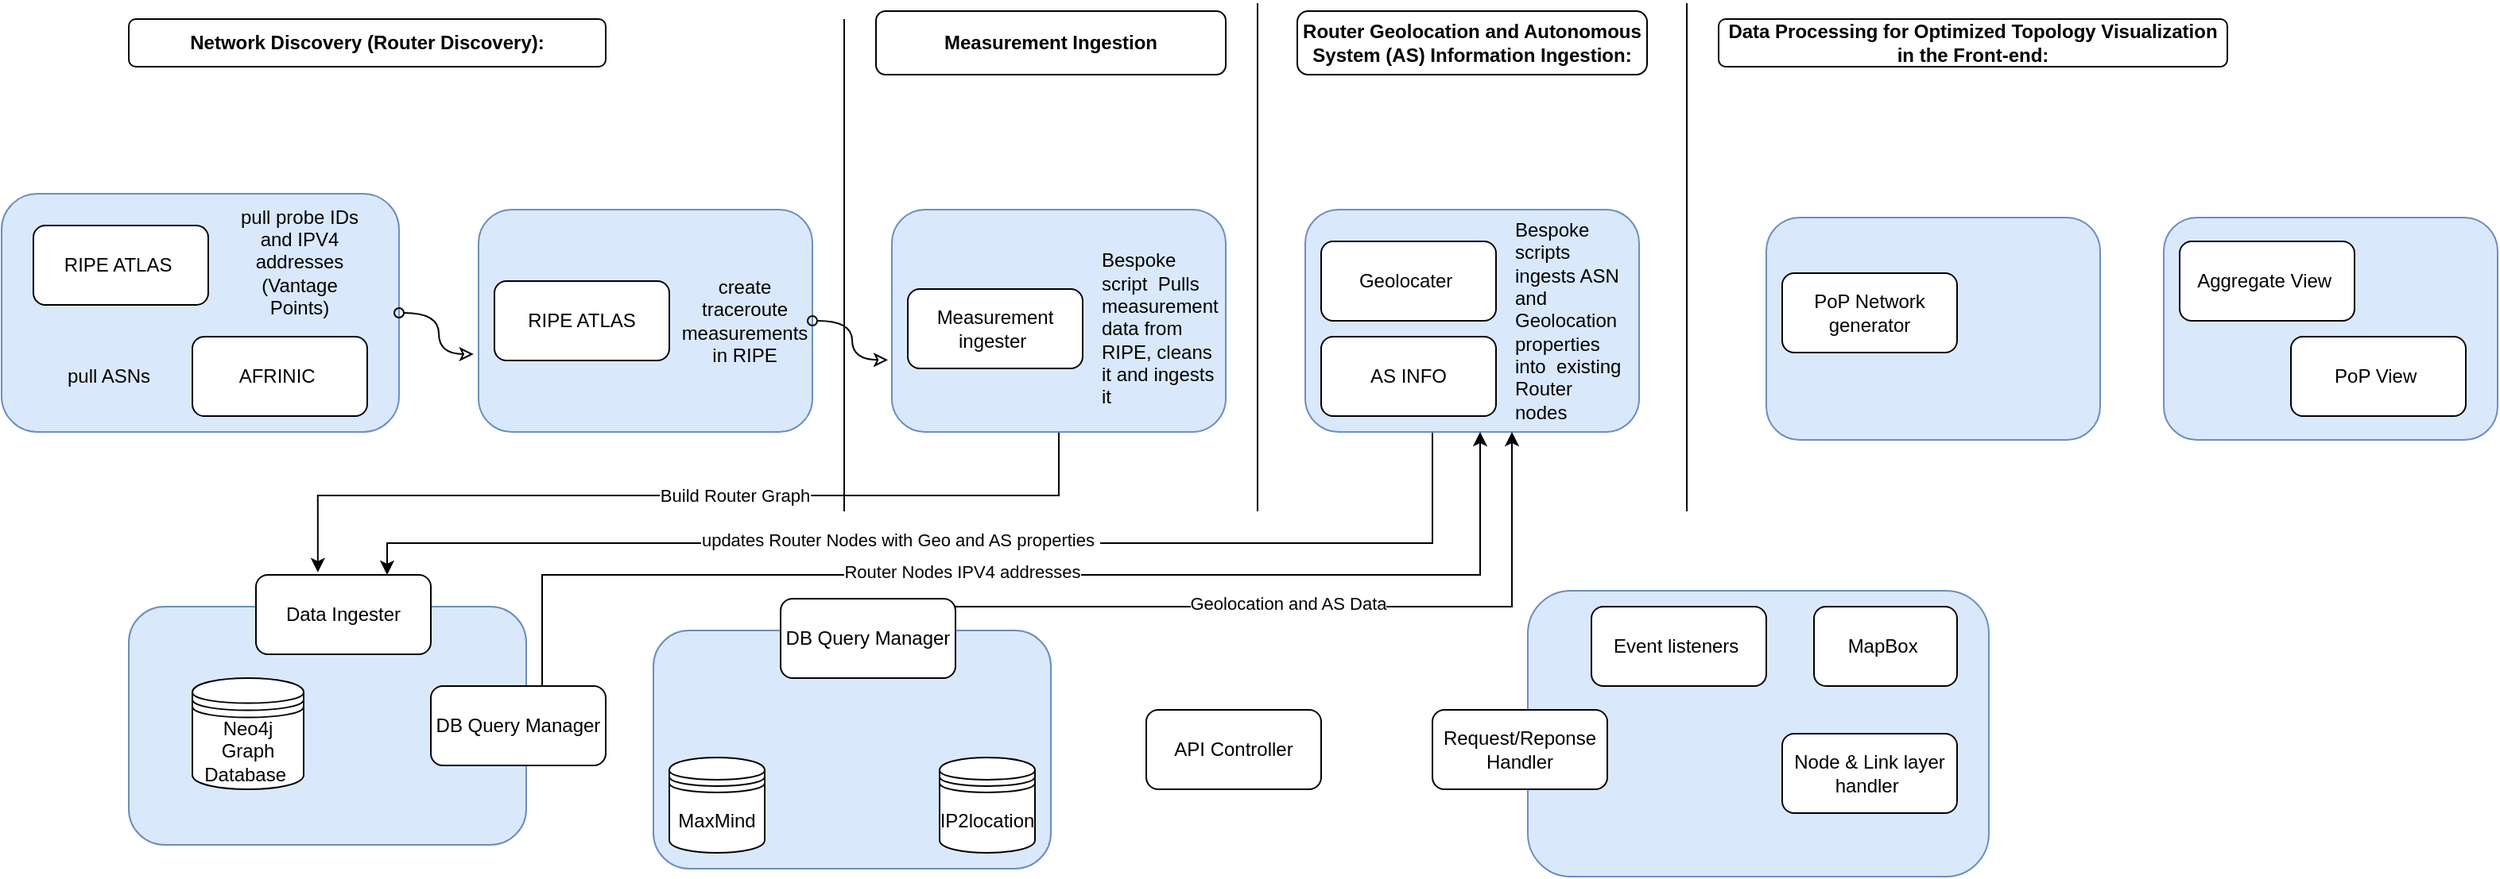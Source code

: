 <mxfile version="21.7.1" type="github">
  <diagram name="Page-1" id="10mLTs2lweQSjcvqGFnW">
    <mxGraphModel dx="1843" dy="830" grid="1" gridSize="10" guides="1" tooltips="1" connect="1" arrows="1" fold="1" page="1" pageScale="1" pageWidth="850" pageHeight="1100" math="0" shadow="0">
      <root>
        <mxCell id="0" />
        <mxCell id="1" parent="0" />
        <mxCell id="t9qF7NUUvE5QqUabhe2g-1" value="" style="rounded=1;whiteSpace=wrap;html=1;fillColor=#dae8fc;strokeColor=#6c8ebf;" vertex="1" parent="1">
          <mxGeometry x="360" y="330" width="210" height="140" as="geometry" />
        </mxCell>
        <mxCell id="t9qF7NUUvE5QqUabhe2g-6" value="" style="rounded=1;whiteSpace=wrap;html=1;fillColor=#dae8fc;strokeColor=#6c8ebf;" vertex="1" parent="1">
          <mxGeometry x="60" y="320" width="250" height="150" as="geometry" />
        </mxCell>
        <mxCell id="t9qF7NUUvE5QqUabhe2g-35" style="rounded=0;orthogonalLoop=1;jettySize=auto;html=1;exitX=1;exitY=0.5;exitDx=0;exitDy=0;startArrow=oval;startFill=0;endArrow=classic;endFill=0;edgeStyle=orthogonalEdgeStyle;curved=1;entryX=-0.015;entryY=0.65;entryDx=0;entryDy=0;entryPerimeter=0;" edge="1" parent="1" source="t9qF7NUUvE5QqUabhe2g-6" target="t9qF7NUUvE5QqUabhe2g-1">
          <mxGeometry relative="1" as="geometry" />
        </mxCell>
        <mxCell id="t9qF7NUUvE5QqUabhe2g-7" value="RIPE ATLAS&amp;nbsp;" style="rounded=1;whiteSpace=wrap;html=1;" vertex="1" parent="1">
          <mxGeometry x="80" y="340" width="110" height="50" as="geometry" />
        </mxCell>
        <mxCell id="t9qF7NUUvE5QqUabhe2g-8" value="AFRINIC&amp;nbsp;" style="rounded=1;whiteSpace=wrap;html=1;" vertex="1" parent="1">
          <mxGeometry x="180" y="410" width="110" height="50" as="geometry" />
        </mxCell>
        <mxCell id="t9qF7NUUvE5QqUabhe2g-9" value="RIPE ATLAS" style="rounded=1;whiteSpace=wrap;html=1;" vertex="1" parent="1">
          <mxGeometry x="370" y="375" width="110" height="50" as="geometry" />
        </mxCell>
        <mxCell id="t9qF7NUUvE5QqUabhe2g-14" value="" style="rounded=1;whiteSpace=wrap;html=1;fillColor=#dae8fc;strokeColor=#6c8ebf;" vertex="1" parent="1">
          <mxGeometry x="140" y="580" width="250" height="150" as="geometry" />
        </mxCell>
        <mxCell id="t9qF7NUUvE5QqUabhe2g-13" value="Neo4j Graph Database&amp;nbsp;" style="shape=datastore;whiteSpace=wrap;html=1;" vertex="1" parent="1">
          <mxGeometry x="180" y="625" width="70" height="70" as="geometry" />
        </mxCell>
        <mxCell id="t9qF7NUUvE5QqUabhe2g-66" style="edgeStyle=orthogonalEdgeStyle;rounded=0;orthogonalLoop=1;jettySize=auto;html=1;entryX=0.354;entryY=-0.033;entryDx=0;entryDy=0;entryPerimeter=0;" edge="1" parent="1" source="t9qF7NUUvE5QqUabhe2g-16" target="t9qF7NUUvE5QqUabhe2g-76">
          <mxGeometry relative="1" as="geometry">
            <Array as="points">
              <mxPoint x="725" y="510" />
              <mxPoint x="259" y="510" />
            </Array>
          </mxGeometry>
        </mxCell>
        <mxCell id="t9qF7NUUvE5QqUabhe2g-67" value="Build Router Graph" style="edgeLabel;html=1;align=center;verticalAlign=middle;resizable=0;points=[];" vertex="1" connectable="0" parent="t9qF7NUUvE5QqUabhe2g-66">
          <mxGeometry x="-0.119" relative="1" as="geometry">
            <mxPoint as="offset" />
          </mxGeometry>
        </mxCell>
        <mxCell id="t9qF7NUUvE5QqUabhe2g-16" value="" style="rounded=1;whiteSpace=wrap;html=1;fillColor=#dae8fc;strokeColor=#6c8ebf;" vertex="1" parent="1">
          <mxGeometry x="620" y="330" width="210" height="140" as="geometry" />
        </mxCell>
        <mxCell id="t9qF7NUUvE5QqUabhe2g-73" style="edgeStyle=orthogonalEdgeStyle;rounded=0;orthogonalLoop=1;jettySize=auto;html=1;entryX=0.75;entryY=0;entryDx=0;entryDy=0;" edge="1" parent="1" source="t9qF7NUUvE5QqUabhe2g-17" target="t9qF7NUUvE5QqUabhe2g-76">
          <mxGeometry relative="1" as="geometry">
            <Array as="points">
              <mxPoint x="960" y="540" />
              <mxPoint x="302" y="540" />
            </Array>
          </mxGeometry>
        </mxCell>
        <mxCell id="t9qF7NUUvE5QqUabhe2g-74" value="updates Router Nodes with Geo and AS properties&amp;nbsp;" style="edgeLabel;html=1;align=center;verticalAlign=middle;resizable=0;points=[];" vertex="1" connectable="0" parent="t9qF7NUUvE5QqUabhe2g-73">
          <mxGeometry x="0.084" y="-2" relative="1" as="geometry">
            <mxPoint as="offset" />
          </mxGeometry>
        </mxCell>
        <mxCell id="t9qF7NUUvE5QqUabhe2g-17" value="" style="rounded=1;whiteSpace=wrap;html=1;fillColor=#dae8fc;strokeColor=#6c8ebf;" vertex="1" parent="1">
          <mxGeometry x="880" y="330" width="210" height="140" as="geometry" />
        </mxCell>
        <mxCell id="t9qF7NUUvE5QqUabhe2g-18" value="Measurement ingester&amp;nbsp;" style="rounded=1;whiteSpace=wrap;html=1;" vertex="1" parent="1">
          <mxGeometry x="630" y="380" width="110" height="50" as="geometry" />
        </mxCell>
        <mxCell id="t9qF7NUUvE5QqUabhe2g-19" value="Geolocater&amp;nbsp;" style="rounded=1;whiteSpace=wrap;html=1;" vertex="1" parent="1">
          <mxGeometry x="890" y="350" width="110" height="50" as="geometry" />
        </mxCell>
        <mxCell id="t9qF7NUUvE5QqUabhe2g-20" value="AS INFO" style="rounded=1;whiteSpace=wrap;html=1;" vertex="1" parent="1">
          <mxGeometry x="890" y="410" width="110" height="50" as="geometry" />
        </mxCell>
        <mxCell id="t9qF7NUUvE5QqUabhe2g-22" value="" style="rounded=1;whiteSpace=wrap;html=1;fillColor=#dae8fc;strokeColor=#6c8ebf;" vertex="1" parent="1">
          <mxGeometry x="1170" y="335" width="210" height="140" as="geometry" />
        </mxCell>
        <mxCell id="t9qF7NUUvE5QqUabhe2g-24" value="PoP Network&lt;br&gt;generator" style="rounded=1;whiteSpace=wrap;html=1;" vertex="1" parent="1">
          <mxGeometry x="1180" y="370" width="110" height="50" as="geometry" />
        </mxCell>
        <mxCell id="t9qF7NUUvE5QqUabhe2g-25" value="" style="rounded=1;whiteSpace=wrap;html=1;fillColor=#dae8fc;strokeColor=#6c8ebf;" vertex="1" parent="1">
          <mxGeometry x="1020" y="570" width="290" height="180" as="geometry" />
        </mxCell>
        <mxCell id="t9qF7NUUvE5QqUabhe2g-26" value="MapBox&amp;nbsp;" style="rounded=1;whiteSpace=wrap;html=1;" vertex="1" parent="1">
          <mxGeometry x="1200" y="580" width="90" height="50" as="geometry" />
        </mxCell>
        <mxCell id="t9qF7NUUvE5QqUabhe2g-27" value="Node &amp;amp; Link layer&lt;br&gt;handler&amp;nbsp;" style="rounded=1;whiteSpace=wrap;html=1;" vertex="1" parent="1">
          <mxGeometry x="1180" y="660" width="110" height="50" as="geometry" />
        </mxCell>
        <mxCell id="t9qF7NUUvE5QqUabhe2g-29" value="Event listeners&amp;nbsp;" style="rounded=1;whiteSpace=wrap;html=1;" vertex="1" parent="1">
          <mxGeometry x="1060" y="580" width="110" height="50" as="geometry" />
        </mxCell>
        <mxCell id="t9qF7NUUvE5QqUabhe2g-30" value="API Controller" style="rounded=1;whiteSpace=wrap;html=1;" vertex="1" parent="1">
          <mxGeometry x="780" y="645" width="110" height="50" as="geometry" />
        </mxCell>
        <mxCell id="t9qF7NUUvE5QqUabhe2g-34" value="" style="group" vertex="1" connectable="0" parent="1">
          <mxGeometry x="480" y="595" width="300" height="150" as="geometry" />
        </mxCell>
        <mxCell id="t9qF7NUUvE5QqUabhe2g-10" value="" style="rounded=1;whiteSpace=wrap;html=1;fillColor=#dae8fc;strokeColor=#6c8ebf;" vertex="1" parent="t9qF7NUUvE5QqUabhe2g-34">
          <mxGeometry x="-10" width="250" height="150" as="geometry" />
        </mxCell>
        <mxCell id="t9qF7NUUvE5QqUabhe2g-12" value="IP2location" style="shape=datastore;whiteSpace=wrap;html=1;" vertex="1" parent="t9qF7NUUvE5QqUabhe2g-34">
          <mxGeometry x="170" y="80" width="60" height="60" as="geometry" />
        </mxCell>
        <mxCell id="t9qF7NUUvE5QqUabhe2g-37" value="DB Query Manager" style="rounded=1;whiteSpace=wrap;html=1;" vertex="1" parent="t9qF7NUUvE5QqUabhe2g-34">
          <mxGeometry x="70" y="-20" width="110" height="50" as="geometry" />
        </mxCell>
        <mxCell id="t9qF7NUUvE5QqUabhe2g-15" value="MaxMind" style="shape=datastore;whiteSpace=wrap;html=1;" vertex="1" parent="t9qF7NUUvE5QqUabhe2g-34">
          <mxGeometry y="80" width="60" height="60" as="geometry" />
        </mxCell>
        <mxCell id="t9qF7NUUvE5QqUabhe2g-36" value="DB Query Manager" style="rounded=1;whiteSpace=wrap;html=1;" vertex="1" parent="1">
          <mxGeometry x="330" y="630" width="110" height="50" as="geometry" />
        </mxCell>
        <mxCell id="t9qF7NUUvE5QqUabhe2g-38" value="" style="endArrow=none;html=1;rounded=0;" edge="1" parent="1">
          <mxGeometry width="50" height="50" relative="1" as="geometry">
            <mxPoint x="590" y="520" as="sourcePoint" />
            <mxPoint x="590" y="210" as="targetPoint" />
          </mxGeometry>
        </mxCell>
        <mxCell id="t9qF7NUUvE5QqUabhe2g-39" value="" style="endArrow=none;html=1;rounded=0;" edge="1" parent="1">
          <mxGeometry width="50" height="50" relative="1" as="geometry">
            <mxPoint x="850" y="520" as="sourcePoint" />
            <mxPoint x="850" y="200" as="targetPoint" />
          </mxGeometry>
        </mxCell>
        <mxCell id="t9qF7NUUvE5QqUabhe2g-40" value="" style="endArrow=none;html=1;rounded=0;" edge="1" parent="1">
          <mxGeometry width="50" height="50" relative="1" as="geometry">
            <mxPoint x="1120" y="520" as="sourcePoint" />
            <mxPoint x="1120" y="200" as="targetPoint" />
          </mxGeometry>
        </mxCell>
        <mxCell id="t9qF7NUUvE5QqUabhe2g-44" value="Request/Reponse Handler" style="rounded=1;whiteSpace=wrap;html=1;" vertex="1" parent="1">
          <mxGeometry x="960" y="645" width="110" height="50" as="geometry" />
        </mxCell>
        <mxCell id="t9qF7NUUvE5QqUabhe2g-46" value="&lt;p class=&quot;MsoNormal&quot;&gt;&lt;b style=&quot;border-color: var(--border-color);&quot;&gt;Network Discovery (Router Discovery):&lt;/b&gt;&lt;br&gt;&lt;/p&gt;" style="rounded=1;whiteSpace=wrap;html=1;" vertex="1" parent="1">
          <mxGeometry x="140" y="210" width="300" height="30" as="geometry" />
        </mxCell>
        <mxCell id="t9qF7NUUvE5QqUabhe2g-50" value="&lt;p class=&quot;MsoNormal&quot;&gt;&lt;b&gt;Measurement Ingestion&lt;/b&gt;&lt;/p&gt;" style="rounded=1;whiteSpace=wrap;html=1;" vertex="1" parent="1">
          <mxGeometry x="610" y="205" width="220" height="40" as="geometry" />
        </mxCell>
        <mxCell id="t9qF7NUUvE5QqUabhe2g-51" value="&lt;p class=&quot;MsoNormal&quot;&gt;&lt;b style=&quot;background-color: initial;&quot;&gt;Router Geolocation and Autonomous System (AS) Information Ingestion:&lt;/b&gt;&lt;br&gt;&lt;/p&gt;&lt;p&gt;&lt;/p&gt;" style="rounded=1;whiteSpace=wrap;html=1;arcSize=17;" vertex="1" parent="1">
          <mxGeometry x="875" y="205" width="220" height="40" as="geometry" />
        </mxCell>
        <mxCell id="t9qF7NUUvE5QqUabhe2g-52" value="&lt;p class=&quot;MsoNormal&quot;&gt;&lt;b&gt;Data Processing for Optimized Topology Visualization&lt;br/&gt;in the Front-end:&lt;/b&gt;&lt;/p&gt;" style="rounded=1;whiteSpace=wrap;html=1;" vertex="1" parent="1">
          <mxGeometry x="1140" y="210" width="320" height="30" as="geometry" />
        </mxCell>
        <mxCell id="t9qF7NUUvE5QqUabhe2g-54" value="" style="rounded=1;whiteSpace=wrap;html=1;fillColor=#dae8fc;strokeColor=#6c8ebf;" vertex="1" parent="1">
          <mxGeometry x="1420" y="335" width="210" height="140" as="geometry" />
        </mxCell>
        <mxCell id="t9qF7NUUvE5QqUabhe2g-55" value="Aggregate View&amp;nbsp;" style="rounded=1;whiteSpace=wrap;html=1;" vertex="1" parent="1">
          <mxGeometry x="1430" y="350" width="110" height="50" as="geometry" />
        </mxCell>
        <mxCell id="t9qF7NUUvE5QqUabhe2g-56" value="PoP View&amp;nbsp;" style="rounded=1;whiteSpace=wrap;html=1;" vertex="1" parent="1">
          <mxGeometry x="1500" y="410" width="110" height="50" as="geometry" />
        </mxCell>
        <mxCell id="t9qF7NUUvE5QqUabhe2g-57" value="pull probe IDs and IPV4 addresses&lt;br&gt;(Vantage Points)" style="text;html=1;strokeColor=none;fillColor=none;align=center;verticalAlign=middle;whiteSpace=wrap;rounded=0;" vertex="1" parent="1">
          <mxGeometry x="205" y="345" width="85" height="35" as="geometry" />
        </mxCell>
        <mxCell id="t9qF7NUUvE5QqUabhe2g-58" value="pull ASNs" style="text;html=1;strokeColor=none;fillColor=none;align=center;verticalAlign=middle;whiteSpace=wrap;rounded=0;" vertex="1" parent="1">
          <mxGeometry x="90" y="417.5" width="75" height="35" as="geometry" />
        </mxCell>
        <mxCell id="t9qF7NUUvE5QqUabhe2g-59" value="create traceroute measurements in RIPE" style="text;html=1;strokeColor=none;fillColor=none;align=center;verticalAlign=middle;whiteSpace=wrap;rounded=0;" vertex="1" parent="1">
          <mxGeometry x="490" y="382.5" width="75" height="35" as="geometry" />
        </mxCell>
        <mxCell id="t9qF7NUUvE5QqUabhe2g-60" style="rounded=0;orthogonalLoop=1;jettySize=auto;html=1;startArrow=oval;startFill=0;endArrow=classic;endFill=0;edgeStyle=orthogonalEdgeStyle;curved=1;exitX=1;exitY=0.5;exitDx=0;exitDy=0;entryX=-0.012;entryY=0.676;entryDx=0;entryDy=0;entryPerimeter=0;" edge="1" parent="1" source="t9qF7NUUvE5QqUabhe2g-1" target="t9qF7NUUvE5QqUabhe2g-16">
          <mxGeometry relative="1" as="geometry">
            <mxPoint x="600" y="400" as="sourcePoint" />
            <mxPoint x="630" y="460" as="targetPoint" />
          </mxGeometry>
        </mxCell>
        <mxCell id="t9qF7NUUvE5QqUabhe2g-63" value="Bespoke script&amp;nbsp; Pulls measurement data from RIPE, cleans it and ingests it" style="text;html=1;strokeColor=none;fillColor=none;align=left;verticalAlign=middle;whiteSpace=wrap;rounded=0;" vertex="1" parent="1">
          <mxGeometry x="750" y="365" width="75" height="80" as="geometry" />
        </mxCell>
        <mxCell id="t9qF7NUUvE5QqUabhe2g-69" value="Bespoke scripts ingests ASN and Geolocation properties into&amp;nbsp; existing Router nodes&amp;nbsp;" style="text;html=1;strokeColor=none;fillColor=none;align=left;verticalAlign=middle;whiteSpace=wrap;rounded=0;" vertex="1" parent="1">
          <mxGeometry x="1010" y="360" width="75" height="80" as="geometry" />
        </mxCell>
        <mxCell id="t9qF7NUUvE5QqUabhe2g-71" style="edgeStyle=orthogonalEdgeStyle;rounded=0;orthogonalLoop=1;jettySize=auto;html=1;exitX=0.5;exitY=0;exitDx=0;exitDy=0;" edge="1" parent="1" source="t9qF7NUUvE5QqUabhe2g-36">
          <mxGeometry relative="1" as="geometry">
            <mxPoint x="990" y="470" as="targetPoint" />
            <Array as="points">
              <mxPoint x="400" y="630" />
              <mxPoint x="400" y="560" />
              <mxPoint x="990" y="560" />
              <mxPoint x="990" y="472" />
            </Array>
          </mxGeometry>
        </mxCell>
        <mxCell id="t9qF7NUUvE5QqUabhe2g-72" value="Router Nodes IPV4 addresses" style="edgeLabel;html=1;align=center;verticalAlign=middle;resizable=0;points=[];" vertex="1" connectable="0" parent="t9qF7NUUvE5QqUabhe2g-71">
          <mxGeometry x="-0.088" y="2" relative="1" as="geometry">
            <mxPoint as="offset" />
          </mxGeometry>
        </mxCell>
        <mxCell id="t9qF7NUUvE5QqUabhe2g-76" value="Data Ingester" style="rounded=1;whiteSpace=wrap;html=1;" vertex="1" parent="1">
          <mxGeometry x="220" y="560" width="110" height="50" as="geometry" />
        </mxCell>
        <mxCell id="t9qF7NUUvE5QqUabhe2g-77" style="edgeStyle=orthogonalEdgeStyle;rounded=0;orthogonalLoop=1;jettySize=auto;html=1;" edge="1" parent="1" source="t9qF7NUUvE5QqUabhe2g-37">
          <mxGeometry relative="1" as="geometry">
            <mxPoint x="1010" y="470" as="targetPoint" />
            <Array as="points">
              <mxPoint x="1010" y="580" />
              <mxPoint x="1010" y="470" />
            </Array>
          </mxGeometry>
        </mxCell>
        <mxCell id="t9qF7NUUvE5QqUabhe2g-78" value="Geolocation and AS Data" style="edgeLabel;html=1;align=center;verticalAlign=middle;resizable=0;points=[];" vertex="1" connectable="0" parent="t9qF7NUUvE5QqUabhe2g-77">
          <mxGeometry x="-0.091" y="2" relative="1" as="geometry">
            <mxPoint as="offset" />
          </mxGeometry>
        </mxCell>
      </root>
    </mxGraphModel>
  </diagram>
</mxfile>
